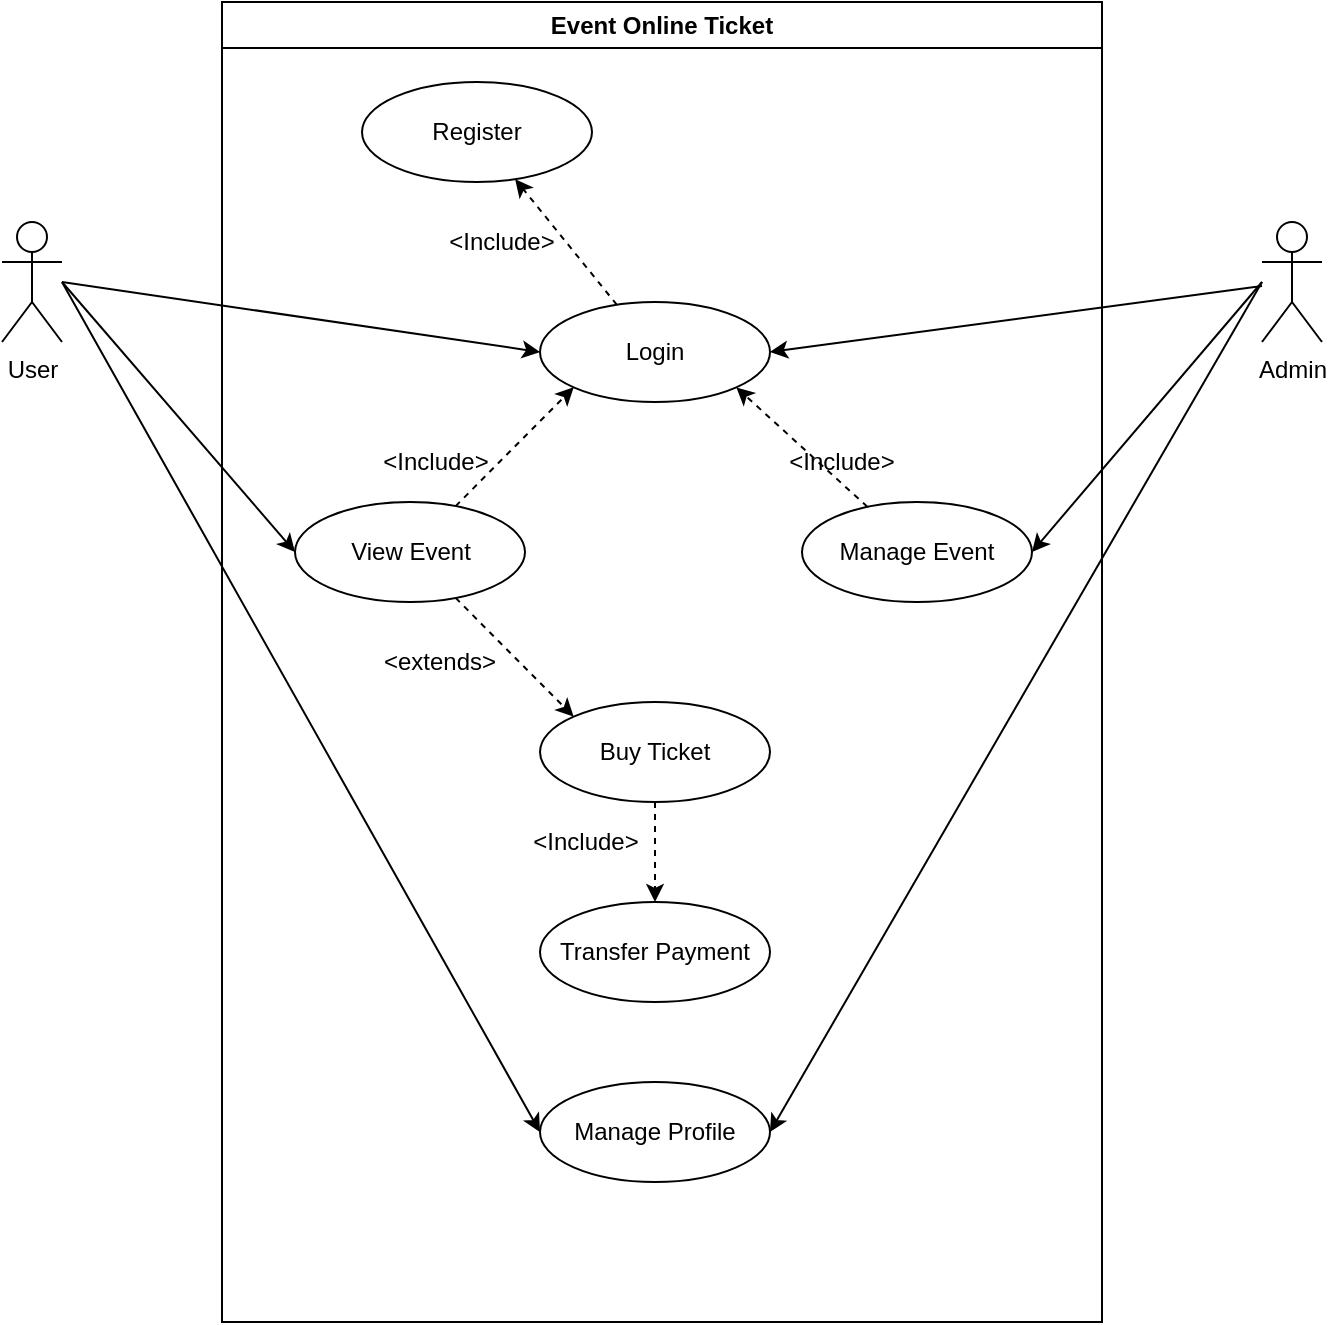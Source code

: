 <mxfile version="22.0.4" type="device">
  <diagram name="Page-1" id="pj16aIfnCAy9Q5xtaLx8">
    <mxGraphModel dx="1221" dy="657" grid="1" gridSize="10" guides="1" tooltips="1" connect="1" arrows="1" fold="1" page="1" pageScale="1" pageWidth="850" pageHeight="1100" math="0" shadow="0">
      <root>
        <mxCell id="0" />
        <mxCell id="1" parent="0" />
        <mxCell id="7zo_4rqjjSQZh-WX64Ld-1" value="Event Online Ticket" style="swimlane;whiteSpace=wrap;html=1;" parent="1" vertex="1">
          <mxGeometry x="200" y="20" width="440" height="660" as="geometry" />
        </mxCell>
        <mxCell id="7zo_4rqjjSQZh-WX64Ld-29" value="" style="rounded=0;orthogonalLoop=1;jettySize=auto;html=1;dashed=1;" parent="7zo_4rqjjSQZh-WX64Ld-1" source="7zo_4rqjjSQZh-WX64Ld-6" target="7zo_4rqjjSQZh-WX64Ld-27" edge="1">
          <mxGeometry relative="1" as="geometry" />
        </mxCell>
        <mxCell id="7zo_4rqjjSQZh-WX64Ld-6" value="Login" style="ellipse;whiteSpace=wrap;html=1;" parent="7zo_4rqjjSQZh-WX64Ld-1" vertex="1">
          <mxGeometry x="159" y="150" width="115" height="50" as="geometry" />
        </mxCell>
        <mxCell id="7zo_4rqjjSQZh-WX64Ld-10" value="" style="rounded=0;orthogonalLoop=1;jettySize=auto;html=1;dashed=1;entryX=0;entryY=1;entryDx=0;entryDy=0;" parent="7zo_4rqjjSQZh-WX64Ld-1" source="7zo_4rqjjSQZh-WX64Ld-8" target="7zo_4rqjjSQZh-WX64Ld-6" edge="1">
          <mxGeometry relative="1" as="geometry" />
        </mxCell>
        <mxCell id="7zo_4rqjjSQZh-WX64Ld-16" value="" style="rounded=0;orthogonalLoop=1;jettySize=auto;html=1;dashed=1;entryX=0;entryY=0;entryDx=0;entryDy=0;" parent="7zo_4rqjjSQZh-WX64Ld-1" source="7zo_4rqjjSQZh-WX64Ld-8" target="7zo_4rqjjSQZh-WX64Ld-15" edge="1">
          <mxGeometry relative="1" as="geometry" />
        </mxCell>
        <mxCell id="7zo_4rqjjSQZh-WX64Ld-8" value="View Event" style="ellipse;whiteSpace=wrap;html=1;" parent="7zo_4rqjjSQZh-WX64Ld-1" vertex="1">
          <mxGeometry x="36.5" y="250" width="115" height="50" as="geometry" />
        </mxCell>
        <mxCell id="7zo_4rqjjSQZh-WX64Ld-11" value="&amp;lt;Include&amp;gt;" style="text;html=1;strokeColor=none;fillColor=none;align=center;verticalAlign=middle;whiteSpace=wrap;rounded=0;" parent="7zo_4rqjjSQZh-WX64Ld-1" vertex="1">
          <mxGeometry x="76.5" y="220" width="60" height="20" as="geometry" />
        </mxCell>
        <mxCell id="7zo_4rqjjSQZh-WX64Ld-20" style="rounded=0;orthogonalLoop=1;jettySize=auto;html=1;entryX=0.5;entryY=0;entryDx=0;entryDy=0;dashed=1;" parent="7zo_4rqjjSQZh-WX64Ld-1" source="7zo_4rqjjSQZh-WX64Ld-15" target="7zo_4rqjjSQZh-WX64Ld-18" edge="1">
          <mxGeometry relative="1" as="geometry" />
        </mxCell>
        <mxCell id="7zo_4rqjjSQZh-WX64Ld-15" value="Buy Ticket" style="ellipse;whiteSpace=wrap;html=1;" parent="7zo_4rqjjSQZh-WX64Ld-1" vertex="1">
          <mxGeometry x="159" y="350" width="115" height="50" as="geometry" />
        </mxCell>
        <mxCell id="7zo_4rqjjSQZh-WX64Ld-17" value="&amp;lt;extends&amp;gt;" style="text;html=1;strokeColor=none;fillColor=none;align=center;verticalAlign=middle;whiteSpace=wrap;rounded=0;" parent="7zo_4rqjjSQZh-WX64Ld-1" vertex="1">
          <mxGeometry x="79" y="320" width="60" height="20" as="geometry" />
        </mxCell>
        <mxCell id="7zo_4rqjjSQZh-WX64Ld-18" value="Transfer Payment" style="ellipse;whiteSpace=wrap;html=1;" parent="7zo_4rqjjSQZh-WX64Ld-1" vertex="1">
          <mxGeometry x="159" y="450" width="115" height="50" as="geometry" />
        </mxCell>
        <mxCell id="7zo_4rqjjSQZh-WX64Ld-22" value="&amp;lt;Include&amp;gt;" style="text;html=1;strokeColor=none;fillColor=none;align=center;verticalAlign=middle;whiteSpace=wrap;rounded=0;" parent="7zo_4rqjjSQZh-WX64Ld-1" vertex="1">
          <mxGeometry x="151.5" y="410" width="60" height="20" as="geometry" />
        </mxCell>
        <mxCell id="7zo_4rqjjSQZh-WX64Ld-25" value="Manage Profile" style="ellipse;whiteSpace=wrap;html=1;" parent="7zo_4rqjjSQZh-WX64Ld-1" vertex="1">
          <mxGeometry x="159" y="540" width="115" height="50" as="geometry" />
        </mxCell>
        <mxCell id="7zo_4rqjjSQZh-WX64Ld-27" value="Register" style="ellipse;whiteSpace=wrap;html=1;" parent="7zo_4rqjjSQZh-WX64Ld-1" vertex="1">
          <mxGeometry x="70" y="40" width="115" height="50" as="geometry" />
        </mxCell>
        <mxCell id="7zo_4rqjjSQZh-WX64Ld-30" value="&amp;lt;Include&amp;gt;" style="text;html=1;strokeColor=none;fillColor=none;align=center;verticalAlign=middle;whiteSpace=wrap;rounded=0;" parent="7zo_4rqjjSQZh-WX64Ld-1" vertex="1">
          <mxGeometry x="110" y="110" width="60" height="20" as="geometry" />
        </mxCell>
        <mxCell id="7zo_4rqjjSQZh-WX64Ld-31" style="edgeStyle=orthogonalEdgeStyle;rounded=0;orthogonalLoop=1;jettySize=auto;html=1;exitX=0.5;exitY=1;exitDx=0;exitDy=0;" parent="7zo_4rqjjSQZh-WX64Ld-1" source="7zo_4rqjjSQZh-WX64Ld-30" target="7zo_4rqjjSQZh-WX64Ld-30" edge="1">
          <mxGeometry relative="1" as="geometry" />
        </mxCell>
        <mxCell id="7zo_4rqjjSQZh-WX64Ld-33" style="rounded=0;orthogonalLoop=1;jettySize=auto;html=1;entryX=1;entryY=1;entryDx=0;entryDy=0;dashed=1;" parent="7zo_4rqjjSQZh-WX64Ld-1" source="7zo_4rqjjSQZh-WX64Ld-32" target="7zo_4rqjjSQZh-WX64Ld-6" edge="1">
          <mxGeometry relative="1" as="geometry" />
        </mxCell>
        <mxCell id="7zo_4rqjjSQZh-WX64Ld-32" value="Manage Event" style="ellipse;whiteSpace=wrap;html=1;" parent="7zo_4rqjjSQZh-WX64Ld-1" vertex="1">
          <mxGeometry x="290" y="250" width="115" height="50" as="geometry" />
        </mxCell>
        <mxCell id="7zo_4rqjjSQZh-WX64Ld-34" value="&amp;lt;Include&amp;gt;" style="text;html=1;strokeColor=none;fillColor=none;align=center;verticalAlign=middle;whiteSpace=wrap;rounded=0;" parent="7zo_4rqjjSQZh-WX64Ld-1" vertex="1">
          <mxGeometry x="280" y="220" width="60" height="20" as="geometry" />
        </mxCell>
        <mxCell id="7zo_4rqjjSQZh-WX64Ld-12" style="rounded=0;orthogonalLoop=1;jettySize=auto;html=1;entryX=0;entryY=0.5;entryDx=0;entryDy=0;" parent="1" target="7zo_4rqjjSQZh-WX64Ld-6" edge="1">
          <mxGeometry relative="1" as="geometry">
            <mxPoint x="120" y="160" as="sourcePoint" />
          </mxGeometry>
        </mxCell>
        <mxCell id="7zo_4rqjjSQZh-WX64Ld-13" style="rounded=0;orthogonalLoop=1;jettySize=auto;html=1;entryX=0;entryY=0.5;entryDx=0;entryDy=0;" parent="1" target="7zo_4rqjjSQZh-WX64Ld-8" edge="1">
          <mxGeometry relative="1" as="geometry">
            <mxPoint x="120" y="160" as="sourcePoint" />
          </mxGeometry>
        </mxCell>
        <mxCell id="7zo_4rqjjSQZh-WX64Ld-26" style="rounded=0;orthogonalLoop=1;jettySize=auto;html=1;entryX=0;entryY=0.5;entryDx=0;entryDy=0;" parent="1" target="7zo_4rqjjSQZh-WX64Ld-25" edge="1">
          <mxGeometry relative="1" as="geometry">
            <mxPoint x="120" y="160" as="sourcePoint" />
          </mxGeometry>
        </mxCell>
        <mxCell id="7zo_4rqjjSQZh-WX64Ld-2" value="User" style="shape=umlActor;verticalLabelPosition=bottom;verticalAlign=top;html=1;" parent="1" vertex="1">
          <mxGeometry x="90" y="130" width="30" height="60" as="geometry" />
        </mxCell>
        <mxCell id="7zo_4rqjjSQZh-WX64Ld-23" style="rounded=0;orthogonalLoop=1;jettySize=auto;html=1;entryX=1;entryY=0.5;entryDx=0;entryDy=0;" parent="1" source="7zo_4rqjjSQZh-WX64Ld-3" target="7zo_4rqjjSQZh-WX64Ld-6" edge="1">
          <mxGeometry relative="1" as="geometry" />
        </mxCell>
        <mxCell id="7zo_4rqjjSQZh-WX64Ld-37" style="rounded=0;orthogonalLoop=1;jettySize=auto;html=1;entryX=1;entryY=0.5;entryDx=0;entryDy=0;" parent="1" target="7zo_4rqjjSQZh-WX64Ld-32" edge="1">
          <mxGeometry relative="1" as="geometry">
            <mxPoint x="720" y="160" as="sourcePoint" />
          </mxGeometry>
        </mxCell>
        <mxCell id="7zo_4rqjjSQZh-WX64Ld-38" style="rounded=0;orthogonalLoop=1;jettySize=auto;html=1;entryX=1;entryY=0.5;entryDx=0;entryDy=0;" parent="1" target="7zo_4rqjjSQZh-WX64Ld-25" edge="1">
          <mxGeometry relative="1" as="geometry">
            <mxPoint x="720" y="160" as="sourcePoint" />
          </mxGeometry>
        </mxCell>
        <mxCell id="7zo_4rqjjSQZh-WX64Ld-3" value="Admin" style="shape=umlActor;verticalLabelPosition=bottom;verticalAlign=top;html=1;" parent="1" vertex="1">
          <mxGeometry x="720" y="130" width="30" height="60" as="geometry" />
        </mxCell>
      </root>
    </mxGraphModel>
  </diagram>
</mxfile>

